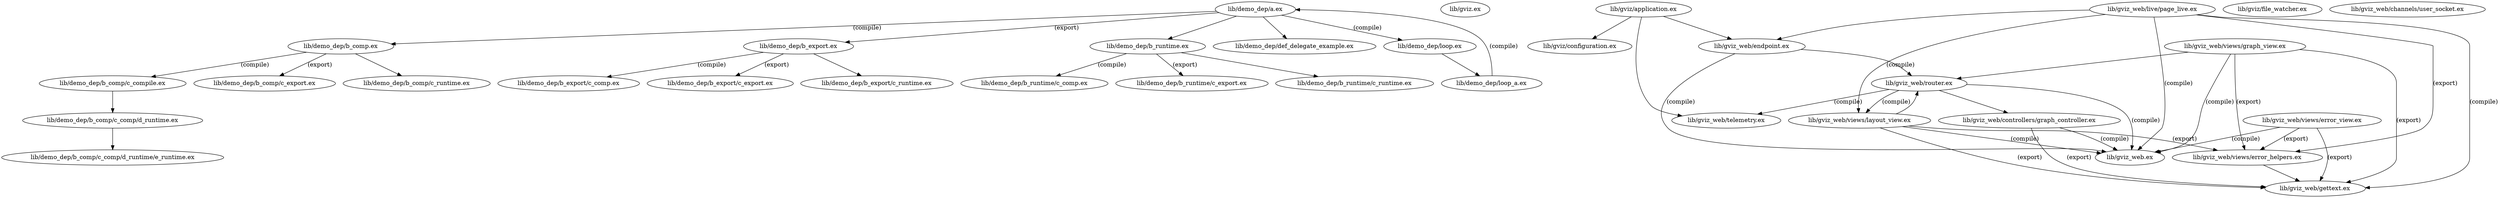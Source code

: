 digraph "xref graph" {
  "lib/demo_dep/a.ex"
  "lib/demo_dep/a.ex" -> "lib/demo_dep/b_comp.ex" [label="(compile)"]
  "lib/demo_dep/b_comp.ex" -> "lib/demo_dep/b_comp/c_compile.ex" [label="(compile)"]
  "lib/demo_dep/b_comp/c_compile.ex" -> "lib/demo_dep/b_comp/c_comp/d_runtime.ex"
  "lib/demo_dep/b_comp/c_comp/d_runtime.ex" -> "lib/demo_dep/b_comp/c_comp/d_runtime/e_runtime.ex"
  "lib/demo_dep/b_comp.ex" -> "lib/demo_dep/b_comp/c_export.ex" [label="(export)"]
  "lib/demo_dep/b_comp.ex" -> "lib/demo_dep/b_comp/c_runtime.ex"
  "lib/demo_dep/a.ex" -> "lib/demo_dep/b_export.ex" [label="(export)"]
  "lib/demo_dep/b_export.ex" -> "lib/demo_dep/b_export/c_comp.ex" [label="(compile)"]
  "lib/demo_dep/b_export.ex" -> "lib/demo_dep/b_export/c_export.ex" [label="(export)"]
  "lib/demo_dep/b_export.ex" -> "lib/demo_dep/b_export/c_runtime.ex"
  "lib/demo_dep/a.ex" -> "lib/demo_dep/b_runtime.ex"
  "lib/demo_dep/b_runtime.ex" -> "lib/demo_dep/b_runtime/c_comp.ex" [label="(compile)"]
  "lib/demo_dep/b_runtime.ex" -> "lib/demo_dep/b_runtime/c_export.ex" [label="(export)"]
  "lib/demo_dep/b_runtime.ex" -> "lib/demo_dep/b_runtime/c_runtime.ex"
  "lib/demo_dep/a.ex" -> "lib/demo_dep/def_delegate_example.ex"
  "lib/demo_dep/a.ex" -> "lib/demo_dep/loop.ex" [label="(compile)"]
  "lib/demo_dep/loop.ex" -> "lib/demo_dep/loop_a.ex"
  "lib/demo_dep/loop_a.ex" -> "lib/demo_dep/a.ex" [label="(compile)"]
  "lib/demo_dep/b_comp.ex"
  "lib/demo_dep/b_comp/c_comp/d_runtime.ex"
  "lib/demo_dep/b_comp/c_comp/d_runtime/e_runtime.ex"
  "lib/demo_dep/b_comp/c_compile.ex"
  "lib/demo_dep/b_comp/c_export.ex"
  "lib/demo_dep/b_comp/c_runtime.ex"
  "lib/demo_dep/b_export.ex"
  "lib/demo_dep/b_export/c_comp.ex"
  "lib/demo_dep/b_export/c_export.ex"
  "lib/demo_dep/b_export/c_runtime.ex"
  "lib/demo_dep/b_runtime.ex"
  "lib/demo_dep/b_runtime/c_comp.ex"
  "lib/demo_dep/b_runtime/c_export.ex"
  "lib/demo_dep/b_runtime/c_runtime.ex"
  "lib/demo_dep/def_delegate_example.ex"
  "lib/demo_dep/loop.ex"
  "lib/demo_dep/loop_a.ex"
  "lib/gviz.ex"
  "lib/gviz/application.ex"
  "lib/gviz/application.ex" -> "lib/gviz/configuration.ex"
  "lib/gviz/application.ex" -> "lib/gviz_web/endpoint.ex"
  "lib/gviz_web/endpoint.ex" -> "lib/gviz_web.ex" [label="(compile)"]
  "lib/gviz_web/endpoint.ex" -> "lib/gviz_web/router.ex"
  "lib/gviz_web/router.ex" -> "lib/gviz_web.ex" [label="(compile)"]
  "lib/gviz_web/router.ex" -> "lib/gviz_web/controllers/graph_controller.ex"
  "lib/gviz_web/controllers/graph_controller.ex" -> "lib/gviz_web.ex" [label="(compile)"]
  "lib/gviz_web/controllers/graph_controller.ex" -> "lib/gviz_web/gettext.ex" [label="(export)"]
  "lib/gviz_web/router.ex" -> "lib/gviz_web/telemetry.ex" [label="(compile)"]
  "lib/gviz_web/router.ex" -> "lib/gviz_web/views/layout_view.ex" [label="(compile)"]
  "lib/gviz_web/views/layout_view.ex" -> "lib/gviz_web.ex" [label="(compile)"]
  "lib/gviz_web/views/layout_view.ex" -> "lib/gviz_web/gettext.ex" [label="(export)"]
  "lib/gviz_web/views/layout_view.ex" -> "lib/gviz_web/router.ex"
  "lib/gviz_web/views/layout_view.ex" -> "lib/gviz_web/views/error_helpers.ex" [label="(export)"]
  "lib/gviz_web/views/error_helpers.ex" -> "lib/gviz_web/gettext.ex"
  "lib/gviz/application.ex" -> "lib/gviz_web/telemetry.ex"
  "lib/gviz/configuration.ex"
  "lib/gviz/file_watcher.ex"
  "lib/gviz_web.ex"
  "lib/gviz_web/channels/user_socket.ex"
  "lib/gviz_web/controllers/graph_controller.ex"
  "lib/gviz_web/endpoint.ex"
  "lib/gviz_web/gettext.ex"
  "lib/gviz_web/live/page_live.ex"
  "lib/gviz_web/live/page_live.ex" -> "lib/gviz_web.ex" [label="(compile)"]
  "lib/gviz_web/live/page_live.ex" -> "lib/gviz_web/endpoint.ex"
  "lib/gviz_web/live/page_live.ex" -> "lib/gviz_web/gettext.ex" [label="(compile)"]
  "lib/gviz_web/live/page_live.ex" -> "lib/gviz_web/views/error_helpers.ex" [label="(export)"]
  "lib/gviz_web/live/page_live.ex" -> "lib/gviz_web/views/layout_view.ex" [label="(compile)"]
  "lib/gviz_web/router.ex"
  "lib/gviz_web/telemetry.ex"
  "lib/gviz_web/views/error_helpers.ex"
  "lib/gviz_web/views/error_view.ex"
  "lib/gviz_web/views/error_view.ex" -> "lib/gviz_web.ex" [label="(compile)"]
  "lib/gviz_web/views/error_view.ex" -> "lib/gviz_web/gettext.ex" [label="(export)"]
  "lib/gviz_web/views/error_view.ex" -> "lib/gviz_web/views/error_helpers.ex" [label="(export)"]
  "lib/gviz_web/views/graph_view.ex"
  "lib/gviz_web/views/graph_view.ex" -> "lib/gviz_web.ex" [label="(compile)"]
  "lib/gviz_web/views/graph_view.ex" -> "lib/gviz_web/gettext.ex" [label="(export)"]
  "lib/gviz_web/views/graph_view.ex" -> "lib/gviz_web/router.ex"
  "lib/gviz_web/views/graph_view.ex" -> "lib/gviz_web/views/error_helpers.ex" [label="(export)"]
  "lib/gviz_web/views/layout_view.ex"
}
